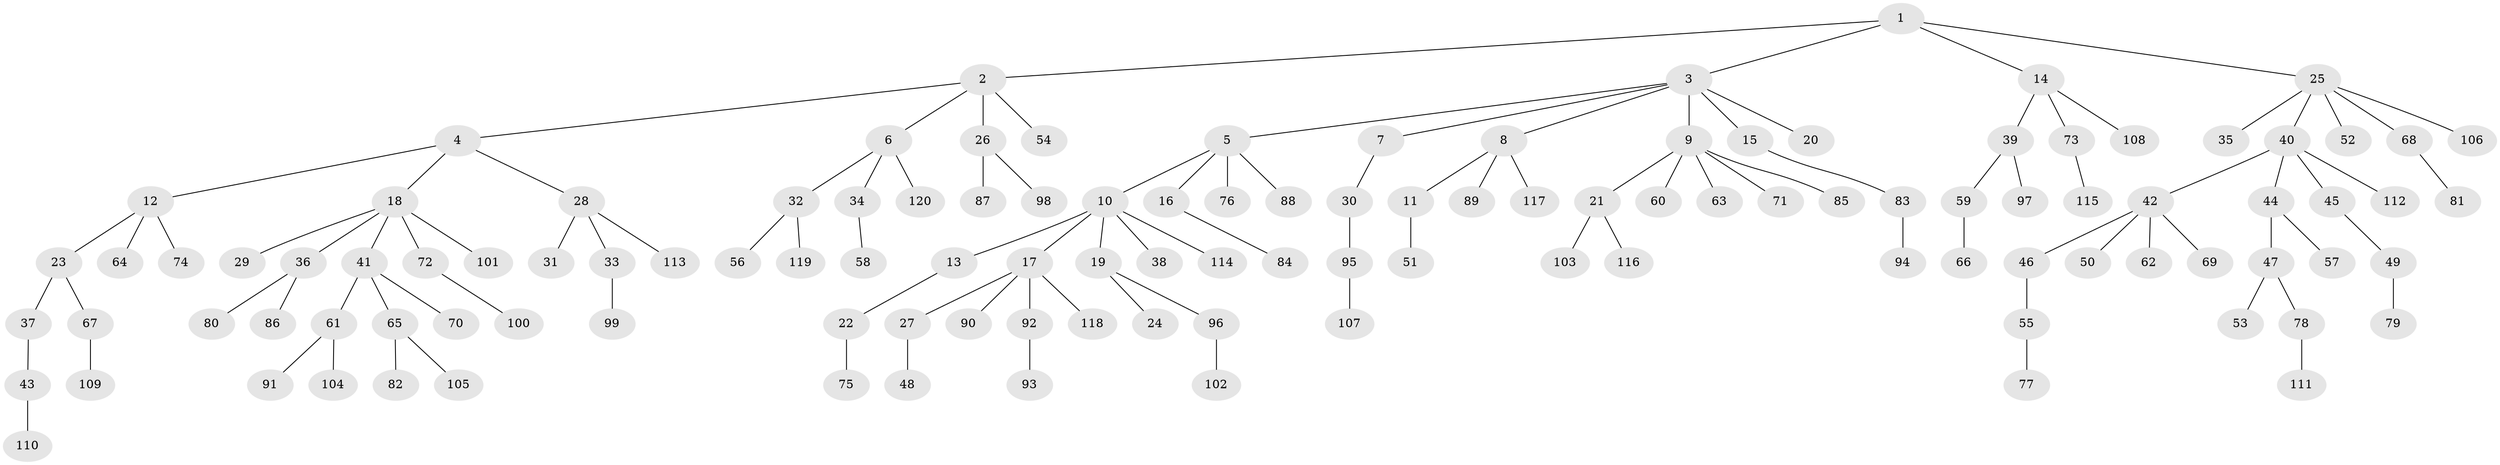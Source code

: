 // coarse degree distribution, {4: 0.09836065573770492, 6: 0.01639344262295082, 3: 0.11475409836065574, 2: 0.29508196721311475, 1: 0.45901639344262296, 5: 0.01639344262295082}
// Generated by graph-tools (version 1.1) at 2025/51/03/04/25 22:51:29]
// undirected, 120 vertices, 119 edges
graph export_dot {
  node [color=gray90,style=filled];
  1;
  2;
  3;
  4;
  5;
  6;
  7;
  8;
  9;
  10;
  11;
  12;
  13;
  14;
  15;
  16;
  17;
  18;
  19;
  20;
  21;
  22;
  23;
  24;
  25;
  26;
  27;
  28;
  29;
  30;
  31;
  32;
  33;
  34;
  35;
  36;
  37;
  38;
  39;
  40;
  41;
  42;
  43;
  44;
  45;
  46;
  47;
  48;
  49;
  50;
  51;
  52;
  53;
  54;
  55;
  56;
  57;
  58;
  59;
  60;
  61;
  62;
  63;
  64;
  65;
  66;
  67;
  68;
  69;
  70;
  71;
  72;
  73;
  74;
  75;
  76;
  77;
  78;
  79;
  80;
  81;
  82;
  83;
  84;
  85;
  86;
  87;
  88;
  89;
  90;
  91;
  92;
  93;
  94;
  95;
  96;
  97;
  98;
  99;
  100;
  101;
  102;
  103;
  104;
  105;
  106;
  107;
  108;
  109;
  110;
  111;
  112;
  113;
  114;
  115;
  116;
  117;
  118;
  119;
  120;
  1 -- 2;
  1 -- 3;
  1 -- 14;
  1 -- 25;
  2 -- 4;
  2 -- 6;
  2 -- 26;
  2 -- 54;
  3 -- 5;
  3 -- 7;
  3 -- 8;
  3 -- 9;
  3 -- 15;
  3 -- 20;
  4 -- 12;
  4 -- 18;
  4 -- 28;
  5 -- 10;
  5 -- 16;
  5 -- 76;
  5 -- 88;
  6 -- 32;
  6 -- 34;
  6 -- 120;
  7 -- 30;
  8 -- 11;
  8 -- 89;
  8 -- 117;
  9 -- 21;
  9 -- 60;
  9 -- 63;
  9 -- 71;
  9 -- 85;
  10 -- 13;
  10 -- 17;
  10 -- 19;
  10 -- 38;
  10 -- 114;
  11 -- 51;
  12 -- 23;
  12 -- 64;
  12 -- 74;
  13 -- 22;
  14 -- 39;
  14 -- 73;
  14 -- 108;
  15 -- 83;
  16 -- 84;
  17 -- 27;
  17 -- 90;
  17 -- 92;
  17 -- 118;
  18 -- 29;
  18 -- 36;
  18 -- 41;
  18 -- 72;
  18 -- 101;
  19 -- 24;
  19 -- 96;
  21 -- 103;
  21 -- 116;
  22 -- 75;
  23 -- 37;
  23 -- 67;
  25 -- 35;
  25 -- 40;
  25 -- 52;
  25 -- 68;
  25 -- 106;
  26 -- 87;
  26 -- 98;
  27 -- 48;
  28 -- 31;
  28 -- 33;
  28 -- 113;
  30 -- 95;
  32 -- 56;
  32 -- 119;
  33 -- 99;
  34 -- 58;
  36 -- 80;
  36 -- 86;
  37 -- 43;
  39 -- 59;
  39 -- 97;
  40 -- 42;
  40 -- 44;
  40 -- 45;
  40 -- 112;
  41 -- 61;
  41 -- 65;
  41 -- 70;
  42 -- 46;
  42 -- 50;
  42 -- 62;
  42 -- 69;
  43 -- 110;
  44 -- 47;
  44 -- 57;
  45 -- 49;
  46 -- 55;
  47 -- 53;
  47 -- 78;
  49 -- 79;
  55 -- 77;
  59 -- 66;
  61 -- 91;
  61 -- 104;
  65 -- 82;
  65 -- 105;
  67 -- 109;
  68 -- 81;
  72 -- 100;
  73 -- 115;
  78 -- 111;
  83 -- 94;
  92 -- 93;
  95 -- 107;
  96 -- 102;
}
